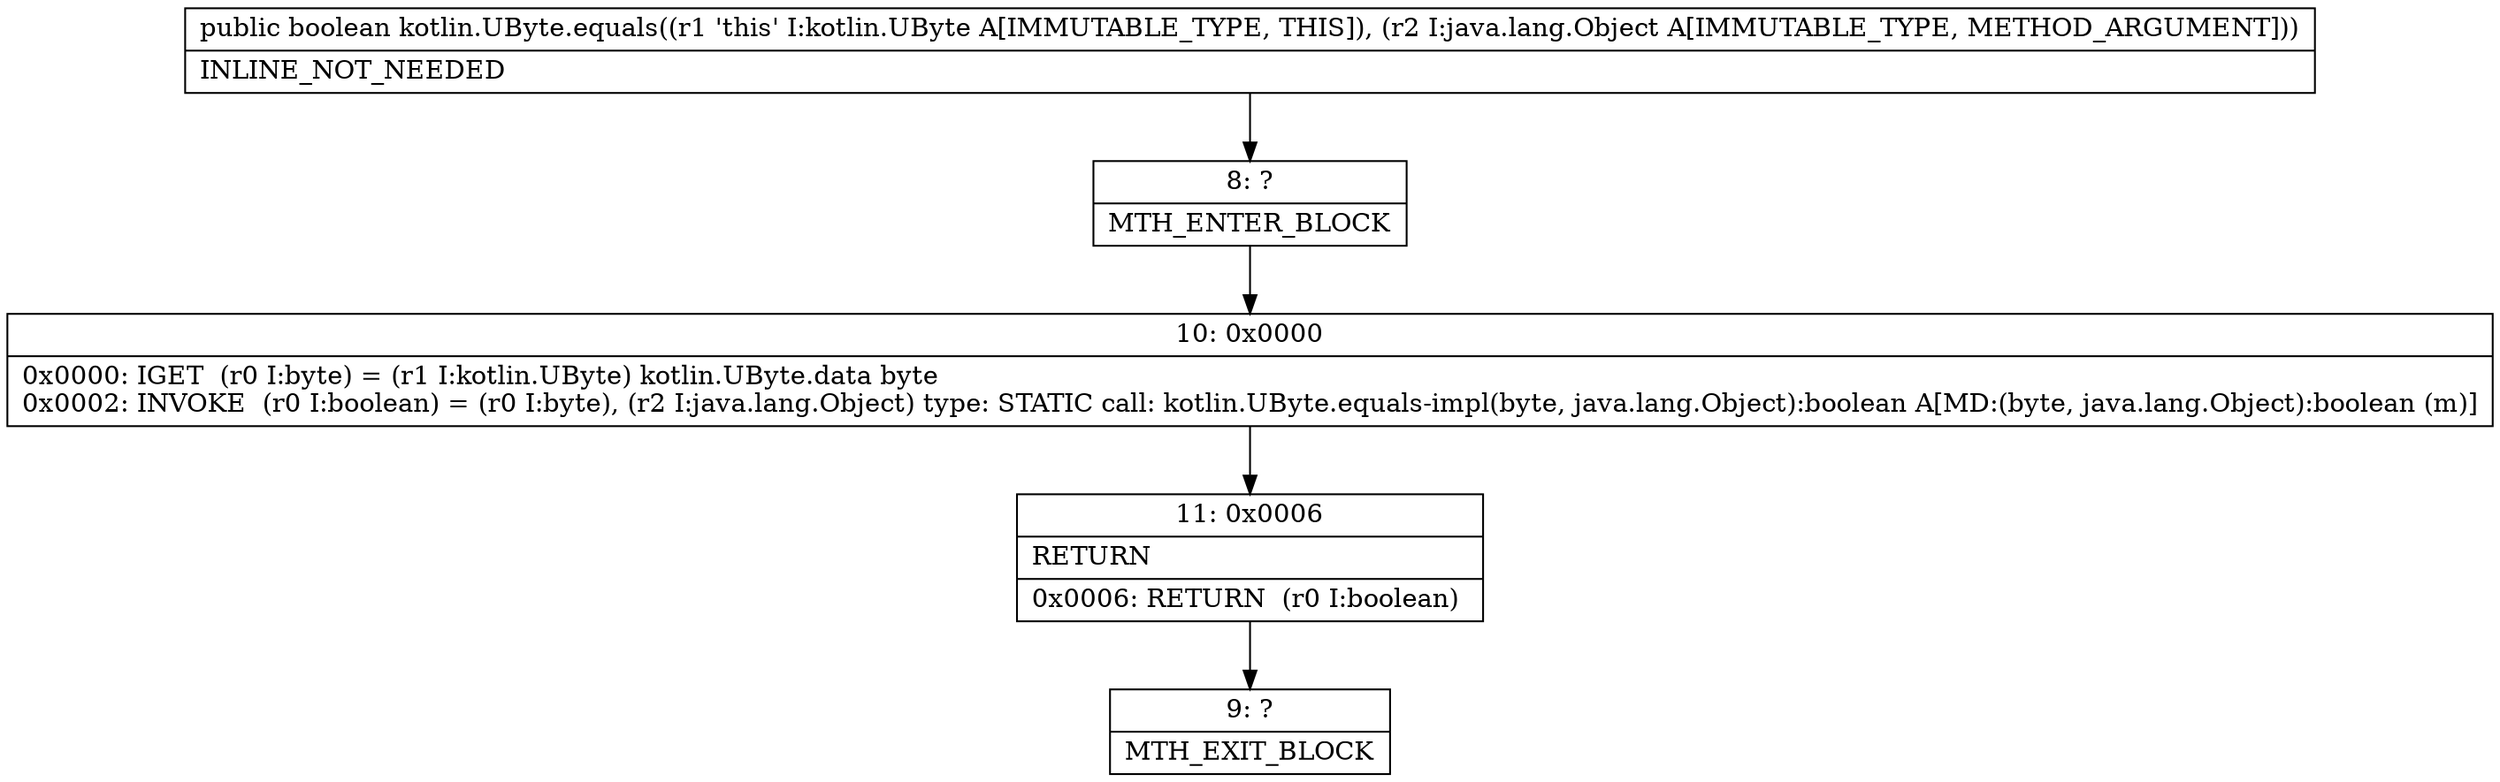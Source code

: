 digraph "CFG forkotlin.UByte.equals(Ljava\/lang\/Object;)Z" {
Node_8 [shape=record,label="{8\:\ ?|MTH_ENTER_BLOCK\l}"];
Node_10 [shape=record,label="{10\:\ 0x0000|0x0000: IGET  (r0 I:byte) = (r1 I:kotlin.UByte) kotlin.UByte.data byte \l0x0002: INVOKE  (r0 I:boolean) = (r0 I:byte), (r2 I:java.lang.Object) type: STATIC call: kotlin.UByte.equals\-impl(byte, java.lang.Object):boolean A[MD:(byte, java.lang.Object):boolean (m)]\l}"];
Node_11 [shape=record,label="{11\:\ 0x0006|RETURN\l|0x0006: RETURN  (r0 I:boolean) \l}"];
Node_9 [shape=record,label="{9\:\ ?|MTH_EXIT_BLOCK\l}"];
MethodNode[shape=record,label="{public boolean kotlin.UByte.equals((r1 'this' I:kotlin.UByte A[IMMUTABLE_TYPE, THIS]), (r2 I:java.lang.Object A[IMMUTABLE_TYPE, METHOD_ARGUMENT]))  | INLINE_NOT_NEEDED\l}"];
MethodNode -> Node_8;Node_8 -> Node_10;
Node_10 -> Node_11;
Node_11 -> Node_9;
}

